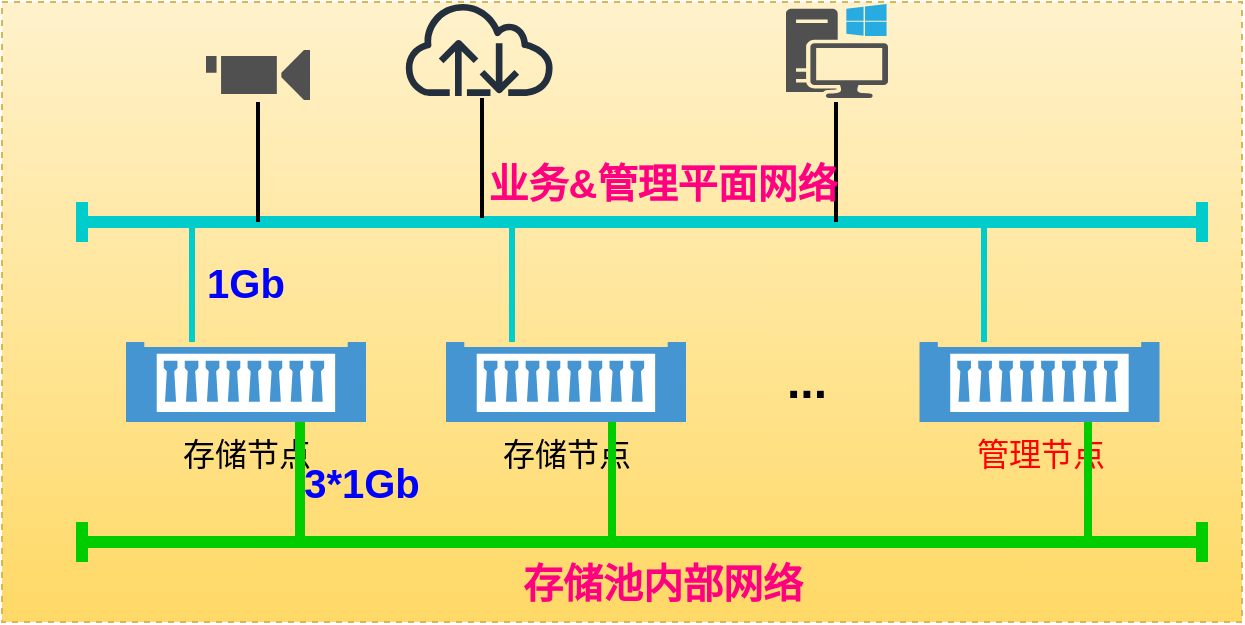 <mxfile version="16.6.4" type="github">
  <diagram name="Page-1" id="197159a0-c6a4-9194-75a8-e4174976684c">
    <mxGraphModel dx="1887" dy="-184" grid="1" gridSize="10" guides="1" tooltips="1" connect="1" arrows="1" fold="1" page="1" pageScale="1.5" pageWidth="1169" pageHeight="826" background="none" math="0" shadow="0">
      <root>
        <mxCell id="0" style=";html=1;" />
        <mxCell id="1" style=";html=1;" parent="0" />
        <mxCell id="CXl9KmaYjFtn0LYdh_lU-39" value="" style="rounded=0;whiteSpace=wrap;html=1;fontSize=18;strokeWidth=1;dashed=1;fillColor=#fff2cc;strokeColor=#d6b656;gradientColor=#ffd966;" parent="1" vertex="1">
          <mxGeometry x="320" y="1310" width="620" height="310" as="geometry" />
        </mxCell>
        <mxCell id="CXl9KmaYjFtn0LYdh_lU-21" value="&lt;font style=&quot;font-size: 16px&quot;&gt;存储节点&lt;/font&gt;" style="shadow=0;dashed=0;html=1;strokeColor=none;fillColor=#4495D1;labelPosition=center;verticalLabelPosition=bottom;verticalAlign=top;align=center;outlineConnect=0;shape=mxgraph.veeam.2d.physical_storage;" parent="1" vertex="1">
          <mxGeometry x="382" y="1480" width="120" height="40" as="geometry" />
        </mxCell>
        <mxCell id="CXl9KmaYjFtn0LYdh_lU-23" value="&lt;font style=&quot;font-size: 16px&quot;&gt;存储节点&lt;/font&gt;" style="shadow=0;dashed=0;html=1;strokeColor=none;fillColor=#4495D1;labelPosition=center;verticalLabelPosition=bottom;verticalAlign=top;align=center;outlineConnect=0;shape=mxgraph.veeam.2d.physical_storage;" parent="1" vertex="1">
          <mxGeometry x="542" y="1480" width="120" height="40" as="geometry" />
        </mxCell>
        <mxCell id="CXl9KmaYjFtn0LYdh_lU-24" value="..." style="text;strokeColor=none;fillColor=none;html=1;fontSize=24;fontStyle=1;verticalAlign=middle;align=center;" parent="1" vertex="1">
          <mxGeometry x="702" y="1480" width="40" height="40" as="geometry" />
        </mxCell>
        <mxCell id="CXl9KmaYjFtn0LYdh_lU-25" value="" style="line;strokeWidth=3;direction=south;html=1;perimeter=backbonePerimeter;points=[];outlineConnect=0;strokeColor=#00CCCC;" parent="1" vertex="1">
          <mxGeometry x="410" y="1420" width="10" height="60" as="geometry" />
        </mxCell>
        <mxCell id="CXl9KmaYjFtn0LYdh_lU-26" value="" style="shape=crossbar;whiteSpace=wrap;html=1;rounded=1;fillColor=#009900;strokeColor=#00CC00;strokeWidth=6;" parent="1" vertex="1">
          <mxGeometry x="360" y="1570" width="560" height="20" as="geometry" />
        </mxCell>
        <mxCell id="CXl9KmaYjFtn0LYdh_lU-28" value="&lt;font style=&quot;font-size: 16px&quot; color=&quot;#ff0000&quot;&gt;管理节点&lt;/font&gt;" style="shadow=0;dashed=0;html=1;strokeColor=none;fillColor=#4495D1;labelPosition=center;verticalLabelPosition=bottom;verticalAlign=top;align=center;outlineConnect=0;shape=mxgraph.veeam.2d.physical_storage;" parent="1" vertex="1">
          <mxGeometry x="778.75" y="1480" width="120" height="40" as="geometry" />
        </mxCell>
        <mxCell id="CXl9KmaYjFtn0LYdh_lU-29" value="" style="shape=crossbar;whiteSpace=wrap;html=1;rounded=1;fillColor=#009900;strokeColor=#00CCCC;strokeWidth=6;" parent="1" vertex="1">
          <mxGeometry x="360" y="1410" width="560" height="20" as="geometry" />
        </mxCell>
        <mxCell id="CXl9KmaYjFtn0LYdh_lU-30" value="" style="line;strokeWidth=3;direction=south;html=1;perimeter=backbonePerimeter;points=[];outlineConnect=0;strokeColor=#00CCCC;" parent="1" vertex="1">
          <mxGeometry x="570" y="1420" width="10" height="60" as="geometry" />
        </mxCell>
        <mxCell id="CXl9KmaYjFtn0LYdh_lU-31" value="" style="line;strokeWidth=3;direction=south;html=1;perimeter=backbonePerimeter;points=[];outlineConnect=0;strokeColor=#00CCCC;" parent="1" vertex="1">
          <mxGeometry x="806" y="1420" width="10" height="60" as="geometry" />
        </mxCell>
        <mxCell id="CXl9KmaYjFtn0LYdh_lU-32" value="" style="line;strokeWidth=5;direction=south;html=1;perimeter=backbonePerimeter;points=[];outlineConnect=0;strokeColor=#00CC00;" parent="1" vertex="1">
          <mxGeometry x="464" y="1520" width="10" height="60" as="geometry" />
        </mxCell>
        <mxCell id="CXl9KmaYjFtn0LYdh_lU-33" value="" style="line;strokeWidth=4;direction=south;html=1;perimeter=backbonePerimeter;points=[];outlineConnect=0;strokeColor=#00CC00;" parent="1" vertex="1">
          <mxGeometry x="620" y="1520" width="10" height="60" as="geometry" />
        </mxCell>
        <mxCell id="CXl9KmaYjFtn0LYdh_lU-34" value="" style="line;strokeWidth=4;direction=south;html=1;perimeter=backbonePerimeter;points=[];outlineConnect=0;strokeColor=#00CC00;" parent="1" vertex="1">
          <mxGeometry x="858" y="1520" width="10" height="60" as="geometry" />
        </mxCell>
        <mxCell id="CXl9KmaYjFtn0LYdh_lU-35" value="&lt;font style=&quot;font-size: 20px&quot; color=&quot;#ff0080&quot;&gt;存储池内部网络&lt;/font&gt;" style="text;strokeColor=none;fillColor=none;html=1;fontSize=24;fontStyle=1;verticalAlign=middle;align=center;" parent="1" vertex="1">
          <mxGeometry x="530" y="1580" width="240" height="40" as="geometry" />
        </mxCell>
        <mxCell id="CXl9KmaYjFtn0LYdh_lU-37" value="&lt;font color=&quot;#0000ff&quot; size=&quot;1&quot;&gt;&lt;b style=&quot;font-size: 20px&quot;&gt;3*1Gb&lt;/b&gt;&lt;/font&gt;" style="text;html=1;strokeColor=none;fillColor=none;align=center;verticalAlign=middle;whiteSpace=wrap;rounded=0;" parent="1" vertex="1">
          <mxGeometry x="470" y="1535" width="60" height="30" as="geometry" />
        </mxCell>
        <mxCell id="CXl9KmaYjFtn0LYdh_lU-38" value="&lt;font color=&quot;#0000ff&quot; size=&quot;1&quot;&gt;&lt;b style=&quot;font-size: 20px&quot;&gt;1Gb&lt;/b&gt;&lt;/font&gt;" style="text;html=1;strokeColor=none;fillColor=none;align=center;verticalAlign=middle;whiteSpace=wrap;rounded=0;" parent="1" vertex="1">
          <mxGeometry x="412" y="1435" width="60" height="30" as="geometry" />
        </mxCell>
        <mxCell id="CXl9KmaYjFtn0LYdh_lU-40" value="" style="sketch=0;pointerEvents=1;shadow=0;dashed=0;html=1;strokeColor=none;fillColor=#505050;labelPosition=center;verticalLabelPosition=bottom;verticalAlign=top;outlineConnect=0;align=center;shape=mxgraph.office.devices.video_camera;fontSize=18;fontColor=#FF0080;" parent="1" vertex="1">
          <mxGeometry x="422" y="1334" width="52" height="25" as="geometry" />
        </mxCell>
        <mxCell id="CXl9KmaYjFtn0LYdh_lU-42" value="" style="sketch=0;pointerEvents=1;shadow=0;dashed=0;html=1;strokeColor=none;fillColor=#505050;labelPosition=center;verticalLabelPosition=bottom;verticalAlign=top;outlineConnect=0;align=center;shape=mxgraph.office.devices.workstation_pc;fontSize=18;fontColor=#FF0080;" parent="1" vertex="1">
          <mxGeometry x="712" y="1311" width="51" height="47" as="geometry" />
        </mxCell>
        <mxCell id="CXl9KmaYjFtn0LYdh_lU-45" value="" style="line;strokeWidth=2;direction=south;html=1;perimeter=backbonePerimeter;points=[];outlineConnect=0;" parent="1" vertex="1">
          <mxGeometry x="443" y="1360" width="10" height="60" as="geometry" />
        </mxCell>
        <mxCell id="CXl9KmaYjFtn0LYdh_lU-46" value="" style="line;strokeWidth=2;direction=south;html=1;perimeter=backbonePerimeter;points=[];outlineConnect=0;" parent="1" vertex="1">
          <mxGeometry x="732" y="1360" width="10" height="60" as="geometry" />
        </mxCell>
        <mxCell id="TmTXvwb3k-5_MI-phHkl-1" value="" style="sketch=0;outlineConnect=0;fontColor=#232F3E;gradientColor=none;fillColor=#232F3D;strokeColor=none;dashed=0;verticalLabelPosition=bottom;verticalAlign=top;align=center;html=1;fontSize=12;fontStyle=0;aspect=fixed;pointerEvents=1;shape=mxgraph.aws4.internet;" vertex="1" parent="1">
          <mxGeometry x="520" y="1309.5" width="77.19" height="47.5" as="geometry" />
        </mxCell>
        <mxCell id="TmTXvwb3k-5_MI-phHkl-2" value="" style="line;strokeWidth=2;direction=south;html=1;perimeter=backbonePerimeter;points=[];outlineConnect=0;" vertex="1" parent="1">
          <mxGeometry x="555" y="1358" width="10" height="60" as="geometry" />
        </mxCell>
        <mxCell id="CXl9KmaYjFtn0LYdh_lU-36" value="&lt;font style=&quot;font-size: 20px&quot; color=&quot;#ff0080&quot;&gt;业务&amp;amp;管理平面网络&lt;/font&gt;" style="text;strokeColor=none;fillColor=none;html=1;fontSize=24;fontStyle=1;verticalAlign=middle;align=center;" parent="1" vertex="1">
          <mxGeometry x="552.5" y="1380" width="195" height="40" as="geometry" />
        </mxCell>
      </root>
    </mxGraphModel>
  </diagram>
</mxfile>
